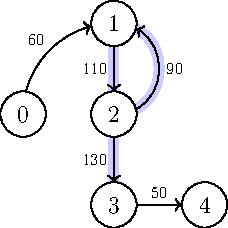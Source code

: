 unitsize(.8cm);

void draw_node(pair pos, string text) {
	path c = circle(pos, .5);
	fill(c, white);
	draw(c, black);
	label(text, pos);
}

void draw_edge(path edge, string text, align al = NoAlign, bool active = false) {
	pair a = relpoint(edge, 0);
	pair b = relpoint(edge, 1);

	real time_a = intersect(edge, circle(a, .5))[0];
	real time_b = intersect(edge, circle(b, .5))[0];

	path sub = subpath(edge, time_a, time_b);
	pair mid = midpoint(sub);
	
	label(scale(.7) * text, mid, al);

	if (active)
		draw(edge, rgb(.8,.8,1) + linewidth(5));
	draw(sub, arrow = EndArrow(TeXHead, size = 1.5));
}

pair n0 = (0,0);
pair n1 = (2,2);
pair n2 = (2,0);
pair n3 = (2,-2);
pair n4 = (4,-2);

draw_edge(n0{up} .. {right}n1, "60", NW);
draw_edge(n1 .. n2, "110", W, true);
draw_edge(n2 .. n3, "130", W, true);
draw_edge(n3 .. n4, "50", N);
draw_edge(n2{right} .. {left}n1, "90", E, true);

draw_node(n0, "0");
draw_node(n1, "1");
draw_node(n2, "2");
draw_node(n3, "3");
draw_node(n4, "4");